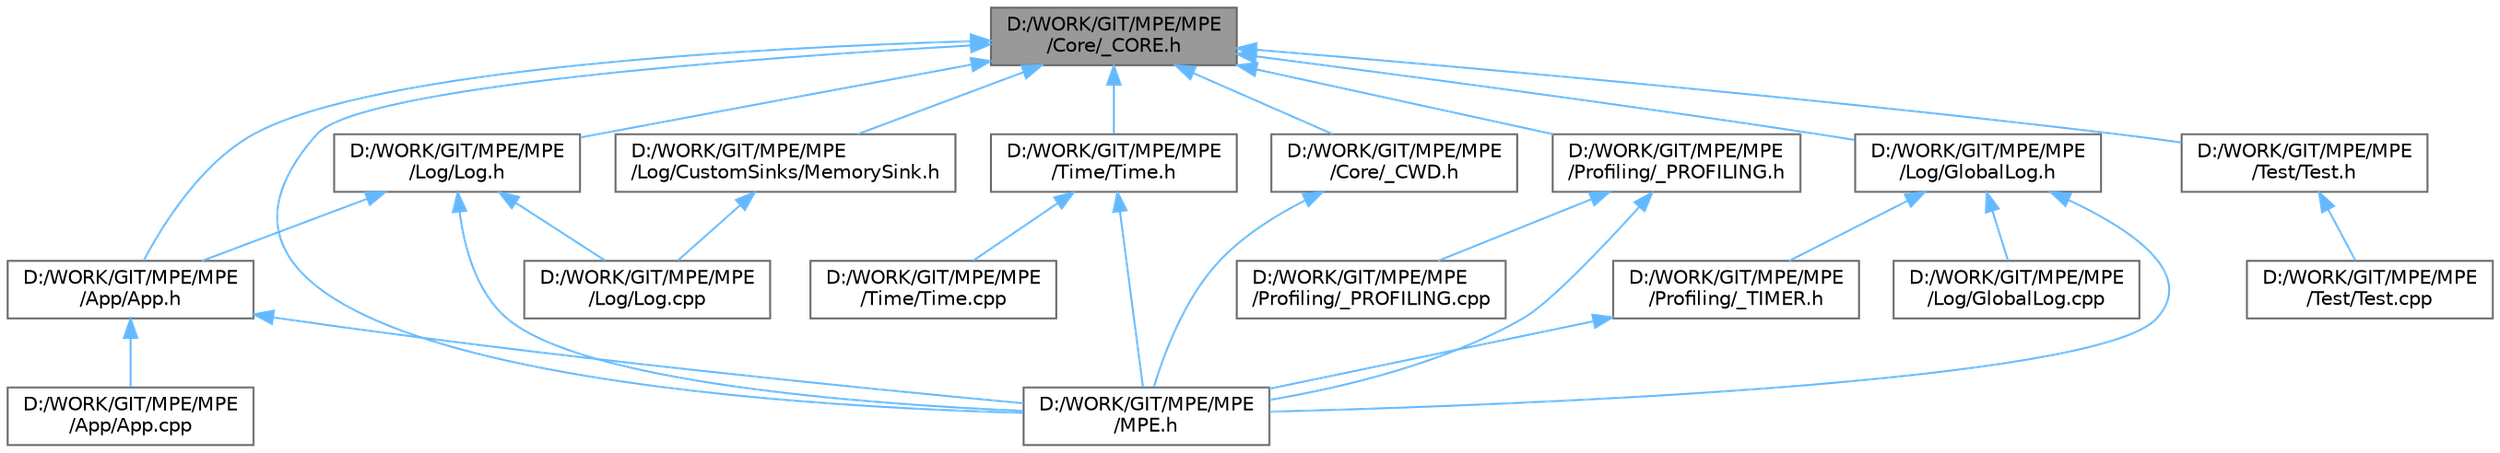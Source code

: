 digraph "D:/WORK/GIT/MPE/MPE/Core/_CORE.h"
{
 // LATEX_PDF_SIZE
  bgcolor="transparent";
  edge [fontname=Helvetica,fontsize=10,labelfontname=Helvetica,labelfontsize=10];
  node [fontname=Helvetica,fontsize=10,shape=box,height=0.2,width=0.4];
  Node1 [id="Node000001",label="D:/WORK/GIT/MPE/MPE\l/Core/_CORE.h",height=0.2,width=0.4,color="gray40", fillcolor="grey60", style="filled", fontcolor="black",tooltip="The Mere Primitive Engine (MPE) namespace."];
  Node1 -> Node2 [id="edge1_Node000001_Node000002",dir="back",color="steelblue1",style="solid",tooltip=" "];
  Node2 [id="Node000002",label="D:/WORK/GIT/MPE/MPE\l/App/App.h",height=0.2,width=0.4,color="grey40", fillcolor="white", style="filled",URL="$_app_8h.html",tooltip=" "];
  Node2 -> Node3 [id="edge2_Node000002_Node000003",dir="back",color="steelblue1",style="solid",tooltip=" "];
  Node3 [id="Node000003",label="D:/WORK/GIT/MPE/MPE\l/App/App.cpp",height=0.2,width=0.4,color="grey40", fillcolor="white", style="filled",URL="$_app_8cpp.html",tooltip=" "];
  Node2 -> Node4 [id="edge3_Node000002_Node000004",dir="back",color="steelblue1",style="solid",tooltip=" "];
  Node4 [id="Node000004",label="D:/WORK/GIT/MPE/MPE\l/MPE.h",height=0.2,width=0.4,color="grey40", fillcolor="white", style="filled",URL="$_m_p_e_8h.html",tooltip="Precompiled header file for the MPE engine."];
  Node1 -> Node5 [id="edge4_Node000001_Node000005",dir="back",color="steelblue1",style="solid",tooltip=" "];
  Node5 [id="Node000005",label="D:/WORK/GIT/MPE/MPE\l/Core/_CWD.h",height=0.2,width=0.4,color="grey40", fillcolor="white", style="filled",URL="$___c_w_d_8h.html",tooltip="Set the current working directory to the executable path."];
  Node5 -> Node4 [id="edge5_Node000005_Node000004",dir="back",color="steelblue1",style="solid",tooltip=" "];
  Node1 -> Node6 [id="edge6_Node000001_Node000006",dir="back",color="steelblue1",style="solid",tooltip=" "];
  Node6 [id="Node000006",label="D:/WORK/GIT/MPE/MPE\l/Log/CustomSinks/MemorySink.h",height=0.2,width=0.4,color="grey40", fillcolor="white", style="filled",URL="$_memory_sink_8h.html",tooltip="Custom memory sink for logging."];
  Node6 -> Node7 [id="edge7_Node000006_Node000007",dir="back",color="steelblue1",style="solid",tooltip=" "];
  Node7 [id="Node000007",label="D:/WORK/GIT/MPE/MPE\l/Log/Log.cpp",height=0.2,width=0.4,color="grey40", fillcolor="white", style="filled",URL="$_log_8cpp.html",tooltip=" "];
  Node1 -> Node8 [id="edge8_Node000001_Node000008",dir="back",color="steelblue1",style="solid",tooltip=" "];
  Node8 [id="Node000008",label="D:/WORK/GIT/MPE/MPE\l/Log/GlobalLog.h",height=0.2,width=0.4,color="grey40", fillcolor="white", style="filled",URL="$_global_log_8h.html",tooltip="Main logging system for the engine."];
  Node8 -> Node9 [id="edge9_Node000008_Node000009",dir="back",color="steelblue1",style="solid",tooltip=" "];
  Node9 [id="Node000009",label="D:/WORK/GIT/MPE/MPE\l/Log/GlobalLog.cpp",height=0.2,width=0.4,color="grey40", fillcolor="white", style="filled",URL="$_global_log_8cpp.html",tooltip=" "];
  Node8 -> Node4 [id="edge10_Node000008_Node000004",dir="back",color="steelblue1",style="solid",tooltip=" "];
  Node8 -> Node10 [id="edge11_Node000008_Node000010",dir="back",color="steelblue1",style="solid",tooltip=" "];
  Node10 [id="Node000010",label="D:/WORK/GIT/MPE/MPE\l/Profiling/_TIMER.h",height=0.2,width=0.4,color="grey40", fillcolor="white", style="filled",URL="$___t_i_m_e_r_8h.html",tooltip="Timer class for profiling."];
  Node10 -> Node4 [id="edge12_Node000010_Node000004",dir="back",color="steelblue1",style="solid",tooltip=" "];
  Node1 -> Node11 [id="edge13_Node000001_Node000011",dir="back",color="steelblue1",style="solid",tooltip=" "];
  Node11 [id="Node000011",label="D:/WORK/GIT/MPE/MPE\l/Log/Log.h",height=0.2,width=0.4,color="grey40", fillcolor="white", style="filled",URL="$_log_8h.html",tooltip="Extensible logging system for the engine."];
  Node11 -> Node2 [id="edge14_Node000011_Node000002",dir="back",color="steelblue1",style="solid",tooltip=" "];
  Node11 -> Node7 [id="edge15_Node000011_Node000007",dir="back",color="steelblue1",style="solid",tooltip=" "];
  Node11 -> Node4 [id="edge16_Node000011_Node000004",dir="back",color="steelblue1",style="solid",tooltip=" "];
  Node1 -> Node4 [id="edge17_Node000001_Node000004",dir="back",color="steelblue1",style="solid",tooltip=" "];
  Node1 -> Node12 [id="edge18_Node000001_Node000012",dir="back",color="steelblue1",style="solid",tooltip=" "];
  Node12 [id="Node000012",label="D:/WORK/GIT/MPE/MPE\l/Profiling/_PROFILING.h",height=0.2,width=0.4,color="grey40", fillcolor="white", style="filled",URL="$___p_r_o_f_i_l_i_n_g_8h.html",tooltip="Profiling system for the MPE engine."];
  Node12 -> Node4 [id="edge19_Node000012_Node000004",dir="back",color="steelblue1",style="solid",tooltip=" "];
  Node12 -> Node13 [id="edge20_Node000012_Node000013",dir="back",color="steelblue1",style="solid",tooltip=" "];
  Node13 [id="Node000013",label="D:/WORK/GIT/MPE/MPE\l/Profiling/_PROFILING.cpp",height=0.2,width=0.4,color="grey40", fillcolor="white", style="filled",URL="$___p_r_o_f_i_l_i_n_g_8cpp.html",tooltip=" "];
  Node1 -> Node14 [id="edge21_Node000001_Node000014",dir="back",color="steelblue1",style="solid",tooltip=" "];
  Node14 [id="Node000014",label="D:/WORK/GIT/MPE/MPE\l/Test/Test.h",height=0.2,width=0.4,color="grey40", fillcolor="white", style="filled",URL="$_test_8h.html",tooltip=" "];
  Node14 -> Node15 [id="edge22_Node000014_Node000015",dir="back",color="steelblue1",style="solid",tooltip=" "];
  Node15 [id="Node000015",label="D:/WORK/GIT/MPE/MPE\l/Test/Test.cpp",height=0.2,width=0.4,color="grey40", fillcolor="white", style="filled",URL="$_test_8cpp.html",tooltip=" "];
  Node1 -> Node16 [id="edge23_Node000001_Node000016",dir="back",color="steelblue1",style="solid",tooltip=" "];
  Node16 [id="Node000016",label="D:/WORK/GIT/MPE/MPE\l/Time/Time.h",height=0.2,width=0.4,color="grey40", fillcolor="white", style="filled",URL="$_time_8h.html",tooltip=" "];
  Node16 -> Node4 [id="edge24_Node000016_Node000004",dir="back",color="steelblue1",style="solid",tooltip=" "];
  Node16 -> Node17 [id="edge25_Node000016_Node000017",dir="back",color="steelblue1",style="solid",tooltip=" "];
  Node17 [id="Node000017",label="D:/WORK/GIT/MPE/MPE\l/Time/Time.cpp",height=0.2,width=0.4,color="grey40", fillcolor="white", style="filled",URL="$_time_8cpp.html",tooltip=" "];
}
